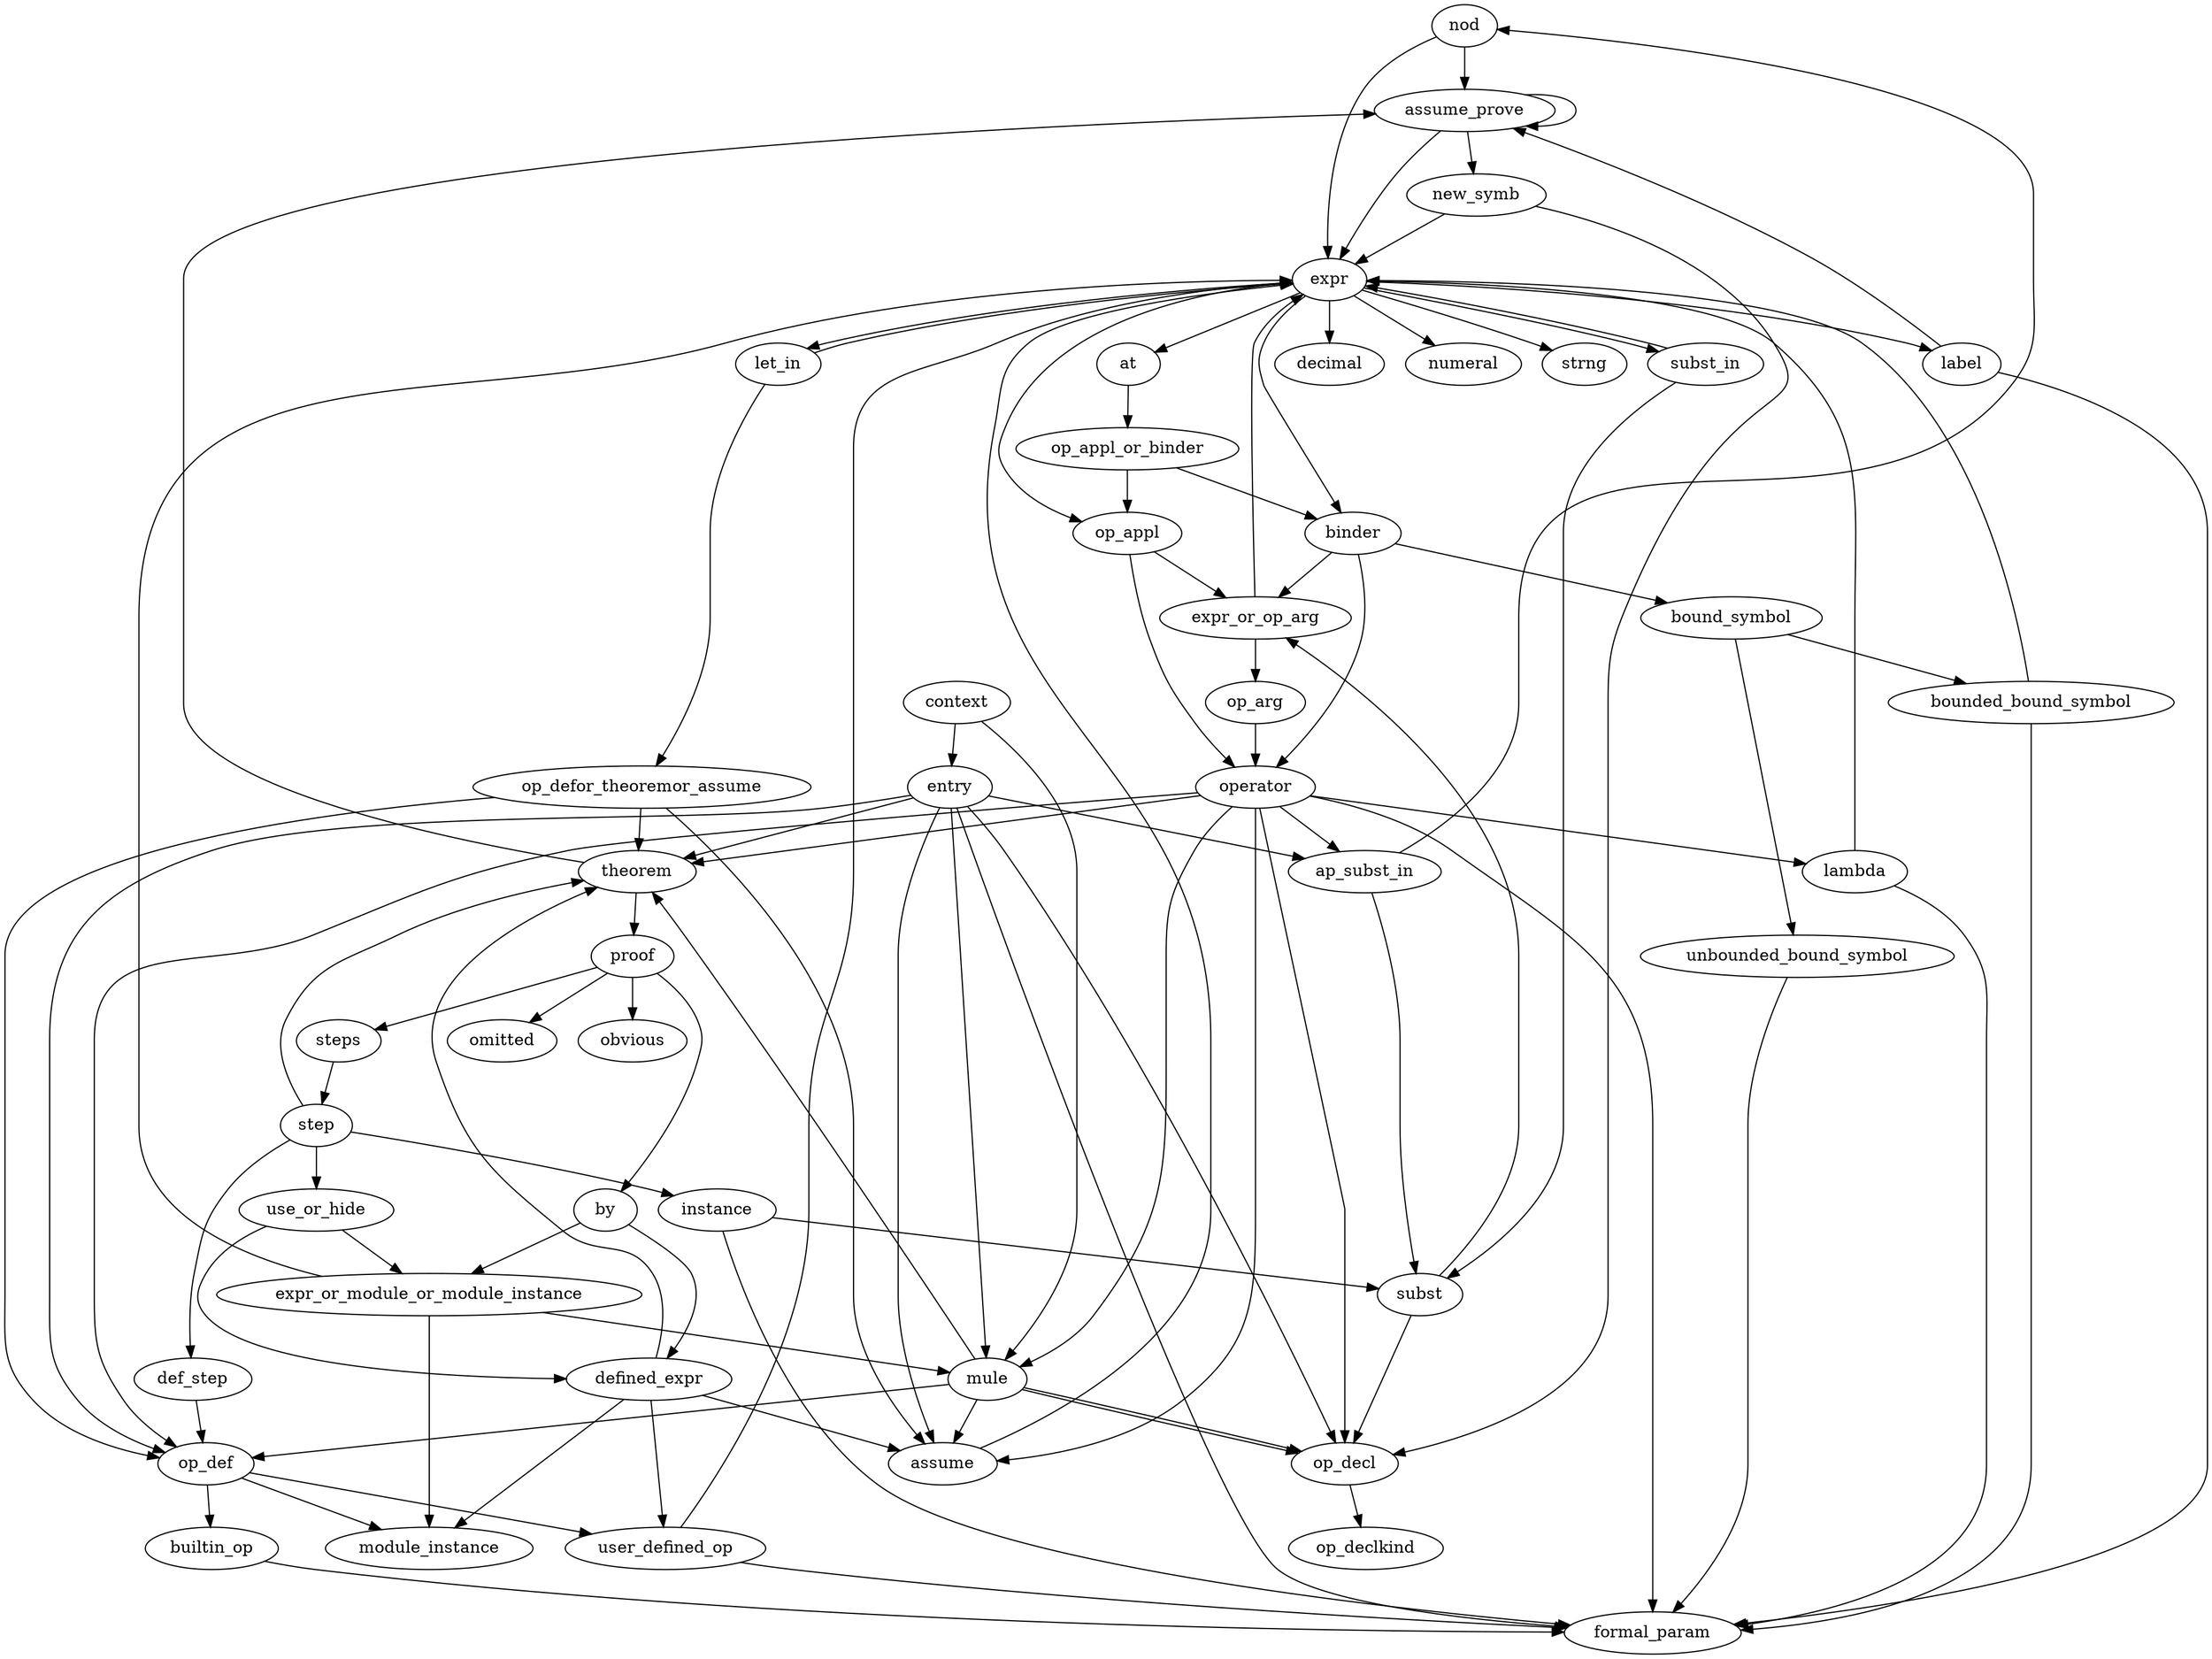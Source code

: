 digraph typedeps {

nod -> assume_prove;
nod -> expr;
//nod -> ap_subst_in;
//nod -> def_step;
//nod -> op_arg;
//nod -> instance;
//nod -> new_symb;
//nod -> proof;
//nod -> formal_param;
//nod -> mule;
//nod -> op_decl;
//nod -> op_def;
//nod -> assume;
//nod -> theorem;
//nod -> use_or_hide;

expr -> at;
expr -> decimal;
expr -> label;
expr -> let_in;
expr -> numeral;
expr -> op_appl;
expr -> strng;
expr -> subst_in;
expr -> binder;

expr_or_op_arg -> expr;
expr_or_op_arg -> op_arg;

ap_subst_in -> subst;
ap_subst_in -> nod;

subst_in -> subst;
subst_in -> expr;


instance -> subst;
instance -> formal_param;

subst -> op_decl;
subst -> expr_or_op_arg;

assume -> expr;


theorem ->  assume_prove;
theorem ->  proof;


assume_prove -> new_symb ;
assume_prove -> assume_prove;
assume_prove -> expr;


new_symb ->  op_decl;
new_symb ->  expr;

op_def -> module_instance;
op_def -> user_defined_op;
op_def -> builtin_op;

user_defined_op -> expr;
user_defined_op -> formal_param;

lambda -> expr;
lambda -> formal_param;

builtin_op -> formal_param;

op_arg -> operator;

op_decl -> op_declkind;

proof -> omitted;
proof -> obvious;
proof -> by;
proof -> steps;

expr_or_module_or_module_instance -> expr;
expr_or_module_or_module_instance -> mule;
expr_or_module_or_module_instance -> module_instance;

defined_expr -> user_defined_op;
defined_expr -> module_instance;
defined_expr -> theorem;
defined_expr -> assume;

by -> expr_or_module_or_module_instance;
by -> defined_expr;


steps -> step;

step -> def_step;
step -> use_or_hide;
step -> instance;
step -> theorem;

def_step -> op_def;

use_or_hide -> expr_or_module_or_module_instance;
use_or_hide -> defined_expr;


op_appl_or_binder -> op_appl;
op_appl_or_binder -> binder;

at -> op_appl_or_binder;



label -> assume_prove;
label -> formal_param;

op_defor_theoremor_assume -> op_def;
op_defor_theoremor_assume -> theorem;
op_defor_theoremor_assume -> assume;

let_in -> expr;
let_in -> op_defor_theoremor_assume;

operator -> formal_param;
operator -> mule;
operator -> op_decl;
operator -> op_def;
operator -> theorem;
operator -> assume;
operator -> ap_subst_in;
operator -> lambda;

op_appl -> operator;
op_appl -> expr_or_op_arg;

binder -> operator;
binder -> expr_or_op_arg;
binder -> bound_symbol;

bound_symbol -> unbounded_bound_symbol;
bound_symbol -> bounded_bound_symbol;

unbounded_bound_symbol -> formal_param;
bounded_bound_symbol -> formal_param;
bounded_bound_symbol -> expr;



mule -> op_decl ;
mule -> op_decl ;
mule -> op_def  ;
mule -> assume  ;
mule -> theorem  ;

entry -> formal_param ;
entry -> mule ;
entry -> op_decl ;
entry -> op_def ;
entry -> theorem ;
entry -> assume ;
entry -> ap_subst_in;


context -> entry;
context -> mule;

}